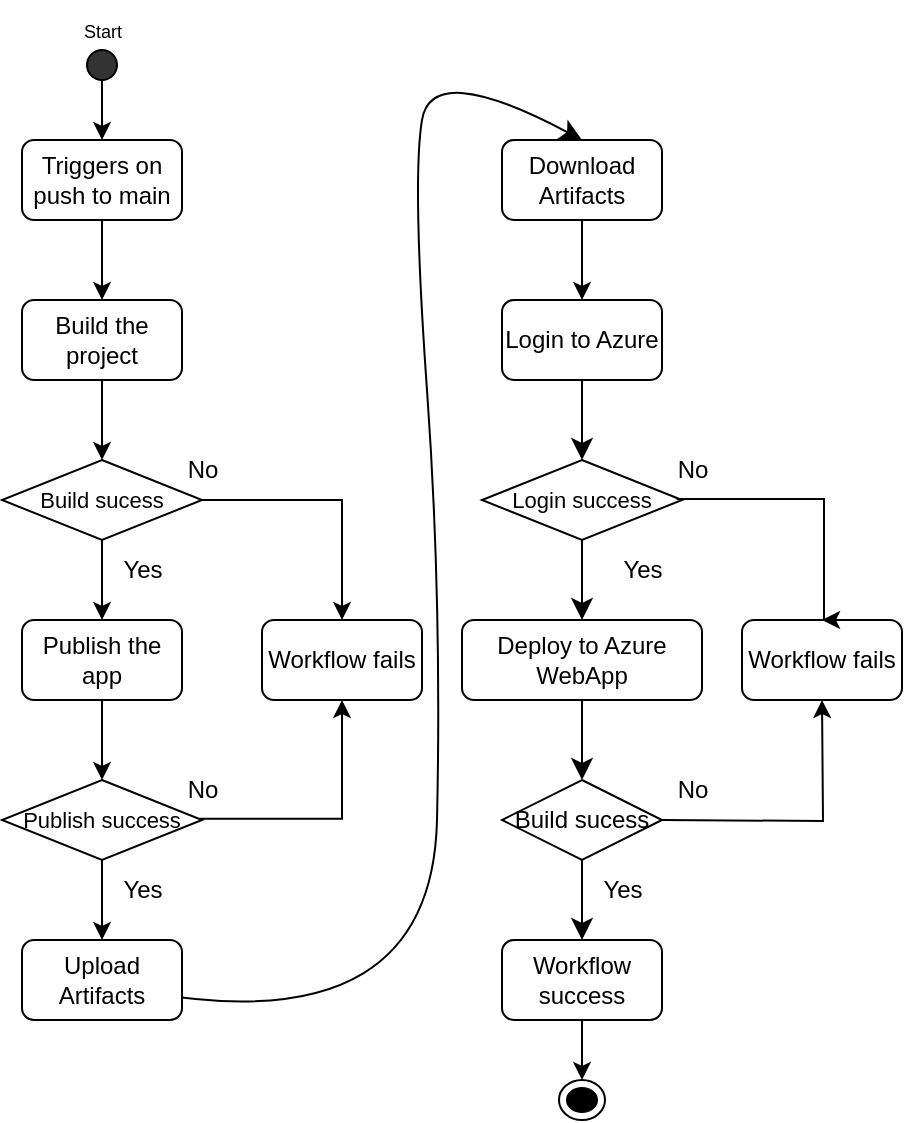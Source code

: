 <mxfile scale="1" border="0" version="25.0.3">
  <diagram name="Page-1" id="L7kBVt3ygbgKDzqkJIGm">
    <mxGraphModel dx="794" dy="1558" grid="1" gridSize="10" guides="1" tooltips="1" connect="1" arrows="1" fold="1" page="1" pageScale="1" pageWidth="850" pageHeight="1100" math="0" shadow="0">
      <root>
        <mxCell id="0" />
        <mxCell id="1" parent="0" />
        <mxCell id="zREkq2Iv-WG40bBr67gD-1" style="edgeStyle=orthogonalEdgeStyle;rounded=0;orthogonalLoop=1;jettySize=auto;html=1;exitX=0.5;exitY=1;exitDx=0;exitDy=0;" parent="1" source="zREkq2Iv-WG40bBr67gD-2" target="zREkq2Iv-WG40bBr67gD-4" edge="1">
          <mxGeometry relative="1" as="geometry" />
        </mxCell>
        <mxCell id="zREkq2Iv-WG40bBr67gD-2" value="&lt;font face=&quot;Helvetica&quot; style=&quot;font-size: 12px;&quot;&gt;Triggers on push to main&lt;/font&gt;" style="rounded=1;whiteSpace=wrap;html=1;" parent="1" vertex="1">
          <mxGeometry x="320" y="40" width="80" height="40" as="geometry" />
        </mxCell>
        <mxCell id="zREkq2Iv-WG40bBr67gD-3" style="edgeStyle=orthogonalEdgeStyle;rounded=0;orthogonalLoop=1;jettySize=auto;html=1;exitX=0.5;exitY=1;exitDx=0;exitDy=0;entryX=0.5;entryY=0;entryDx=0;entryDy=0;" parent="1" source="zREkq2Iv-WG40bBr67gD-4" target="zREkq2Iv-WG40bBr67gD-7" edge="1">
          <mxGeometry relative="1" as="geometry" />
        </mxCell>
        <mxCell id="zREkq2Iv-WG40bBr67gD-4" value="&lt;font face=&quot;Helvetica&quot; style=&quot;font-size: 12px;&quot;&gt;Build the project&lt;/font&gt;" style="rounded=1;whiteSpace=wrap;html=1;" parent="1" vertex="1">
          <mxGeometry x="320" y="120" width="80" height="40" as="geometry" />
        </mxCell>
        <mxCell id="zREkq2Iv-WG40bBr67gD-5" style="edgeStyle=orthogonalEdgeStyle;rounded=0;orthogonalLoop=1;jettySize=auto;html=1;exitX=0.5;exitY=1;exitDx=0;exitDy=0;entryX=0.5;entryY=0;entryDx=0;entryDy=0;" parent="1" source="zREkq2Iv-WG40bBr67gD-7" target="zREkq2Iv-WG40bBr67gD-9" edge="1">
          <mxGeometry relative="1" as="geometry" />
        </mxCell>
        <mxCell id="zREkq2Iv-WG40bBr67gD-6" style="edgeStyle=orthogonalEdgeStyle;rounded=0;orthogonalLoop=1;jettySize=auto;html=1;exitX=1;exitY=0.5;exitDx=0;exitDy=0;" parent="1" source="zREkq2Iv-WG40bBr67gD-7" target="zREkq2Iv-WG40bBr67gD-13" edge="1">
          <mxGeometry relative="1" as="geometry" />
        </mxCell>
        <mxCell id="zREkq2Iv-WG40bBr67gD-7" value="&lt;font face=&quot;Helvetica&quot; style=&quot;font-size: 11px;&quot;&gt;Build sucess&lt;/font&gt;" style="rhombus;whiteSpace=wrap;html=1;" parent="1" vertex="1">
          <mxGeometry x="310" y="200" width="100" height="40" as="geometry" />
        </mxCell>
        <mxCell id="zREkq2Iv-WG40bBr67gD-8" style="edgeStyle=orthogonalEdgeStyle;rounded=0;orthogonalLoop=1;jettySize=auto;html=1;exitX=0.5;exitY=1;exitDx=0;exitDy=0;entryX=0.5;entryY=0;entryDx=0;entryDy=0;" parent="1" source="zREkq2Iv-WG40bBr67gD-9" target="zREkq2Iv-WG40bBr67gD-12" edge="1">
          <mxGeometry relative="1" as="geometry" />
        </mxCell>
        <mxCell id="zREkq2Iv-WG40bBr67gD-9" value="&lt;font face=&quot;Helvetica&quot; style=&quot;font-size: 12px;&quot;&gt;Publish the app&lt;/font&gt;" style="rounded=1;whiteSpace=wrap;html=1;" parent="1" vertex="1">
          <mxGeometry x="320" y="280" width="80" height="40" as="geometry" />
        </mxCell>
        <mxCell id="zREkq2Iv-WG40bBr67gD-10" style="edgeStyle=orthogonalEdgeStyle;rounded=0;orthogonalLoop=1;jettySize=auto;html=1;exitX=0.5;exitY=1;exitDx=0;exitDy=0;entryX=0.5;entryY=0;entryDx=0;entryDy=0;" parent="1" source="zREkq2Iv-WG40bBr67gD-12" target="zREkq2Iv-WG40bBr67gD-15" edge="1">
          <mxGeometry relative="1" as="geometry" />
        </mxCell>
        <mxCell id="zREkq2Iv-WG40bBr67gD-12" value="&lt;font face=&quot;Helvetica&quot; style=&quot;font-size: 11px;&quot;&gt;Publish success&lt;/font&gt;" style="rhombus;whiteSpace=wrap;html=1;" parent="1" vertex="1">
          <mxGeometry x="310" y="360" width="100" height="40" as="geometry" />
        </mxCell>
        <mxCell id="zREkq2Iv-WG40bBr67gD-13" value="&lt;font face=&quot;Helvetica&quot; style=&quot;font-size: 12px;&quot;&gt;Workflow fails&lt;/font&gt;" style="rounded=1;whiteSpace=wrap;html=1;" parent="1" vertex="1">
          <mxGeometry x="440" y="280" width="80" height="40" as="geometry" />
        </mxCell>
        <mxCell id="zREkq2Iv-WG40bBr67gD-14" value="&lt;font style=&quot;font-size: 12px;&quot;&gt;Yes&lt;/font&gt;" style="text;html=1;align=center;verticalAlign=middle;resizable=0;points=[];autosize=1;strokeColor=none;fillColor=none;" parent="1" vertex="1">
          <mxGeometry x="360" y="400" width="40" height="30" as="geometry" />
        </mxCell>
        <mxCell id="KEmBIlzNgwS8KFLyiNVz-3" style="edgeStyle=none;curved=1;rounded=0;orthogonalLoop=1;jettySize=auto;html=1;fontSize=12;startSize=8;endSize=8;entryX=0.5;entryY=0;entryDx=0;entryDy=0;" parent="1" edge="1">
          <mxGeometry relative="1" as="geometry">
            <mxPoint x="600.0" y="40" as="targetPoint" />
            <mxPoint x="385" y="466.667" as="sourcePoint" />
            <Array as="points">
              <mxPoint x="525" y="490" />
              <mxPoint x="530" y="270" />
              <mxPoint x="515" y="60" />
              <mxPoint x="525" />
            </Array>
          </mxGeometry>
        </mxCell>
        <mxCell id="zREkq2Iv-WG40bBr67gD-15" value="&lt;font style=&quot;font-size: 12px;&quot; face=&quot;Helvetica&quot;&gt;Upload Artifacts&lt;/font&gt;" style="rounded=1;whiteSpace=wrap;html=1;" parent="1" vertex="1">
          <mxGeometry x="320" y="440" width="80" height="40" as="geometry" />
        </mxCell>
        <mxCell id="zREkq2Iv-WG40bBr67gD-16" value="&lt;font style=&quot;font-size: 12px;&quot;&gt;Yes&lt;/font&gt;" style="text;html=1;align=center;verticalAlign=middle;resizable=0;points=[];autosize=1;strokeColor=none;fillColor=none;" parent="1" vertex="1">
          <mxGeometry x="360" y="240" width="40" height="30" as="geometry" />
        </mxCell>
        <mxCell id="zREkq2Iv-WG40bBr67gD-17" value="&lt;font face=&quot;Helvetica&quot; style=&quot;font-size: 12px;&quot;&gt;No&lt;/font&gt;" style="text;html=1;align=center;verticalAlign=middle;resizable=0;points=[];autosize=1;strokeColor=none;fillColor=none;" parent="1" vertex="1">
          <mxGeometry x="390" y="190" width="40" height="30" as="geometry" />
        </mxCell>
        <mxCell id="zREkq2Iv-WG40bBr67gD-19" style="edgeStyle=orthogonalEdgeStyle;rounded=0;orthogonalLoop=1;jettySize=auto;html=1;exitX=0.5;exitY=1;exitDx=0;exitDy=0;entryX=0.5;entryY=0;entryDx=0;entryDy=0;" parent="1" source="zREkq2Iv-WG40bBr67gD-20" target="zREkq2Iv-WG40bBr67gD-2" edge="1">
          <mxGeometry relative="1" as="geometry" />
        </mxCell>
        <mxCell id="zREkq2Iv-WG40bBr67gD-20" value="" style="ellipse;whiteSpace=wrap;html=1;aspect=fixed;fillColor=#333333;" parent="1" vertex="1">
          <mxGeometry x="352.5" y="-5" width="15" height="15" as="geometry" />
        </mxCell>
        <mxCell id="zREkq2Iv-WG40bBr67gD-21" value="&lt;font style=&quot;font-size: 9px;&quot;&gt;Start&lt;/font&gt;" style="text;html=1;align=center;verticalAlign=middle;resizable=0;points=[];autosize=1;strokeColor=none;fillColor=none;" parent="1" vertex="1">
          <mxGeometry x="340" y="-30" width="40" height="30" as="geometry" />
        </mxCell>
        <mxCell id="zREkq2Iv-WG40bBr67gD-28" style="edgeStyle=orthogonalEdgeStyle;rounded=0;orthogonalLoop=1;jettySize=auto;html=1;exitX=0.46;exitY=0.981;exitDx=0;exitDy=0;exitPerimeter=0;" parent="1" source="zREkq2Iv-WG40bBr67gD-29" edge="1">
          <mxGeometry relative="1" as="geometry">
            <mxPoint x="400" y="380" as="sourcePoint" />
            <mxPoint x="480" y="320" as="targetPoint" />
            <Array as="points">
              <mxPoint x="480" y="379" />
            </Array>
          </mxGeometry>
        </mxCell>
        <mxCell id="zREkq2Iv-WG40bBr67gD-29" value="&lt;font face=&quot;Helvetica&quot; style=&quot;font-size: 12px;&quot;&gt;No&lt;/font&gt;" style="text;html=1;align=center;verticalAlign=middle;resizable=0;points=[];autosize=1;strokeColor=none;fillColor=none;" parent="1" vertex="1">
          <mxGeometry x="390" y="350" width="40" height="30" as="geometry" />
        </mxCell>
        <mxCell id="KEmBIlzNgwS8KFLyiNVz-9" style="edgeStyle=none;curved=1;rounded=0;orthogonalLoop=1;jettySize=auto;html=1;exitX=0.5;exitY=1;exitDx=0;exitDy=0;entryX=0.5;entryY=0;entryDx=0;entryDy=0;fontSize=12;startSize=8;endSize=8;" parent="1" source="KEmBIlzNgwS8KFLyiNVz-12" target="KEmBIlzNgwS8KFLyiNVz-6" edge="1">
          <mxGeometry relative="1" as="geometry" />
        </mxCell>
        <mxCell id="zREkq2Iv-WG40bBr67gD-30" value="&lt;font face=&quot;Helvetica&quot; style=&quot;font-size: 12px;&quot;&gt;Deploy to Azure WebApp&lt;/font&gt;" style="rounded=1;whiteSpace=wrap;html=1;" parent="1" vertex="1">
          <mxGeometry x="540" y="280" width="120" height="40" as="geometry" />
        </mxCell>
        <mxCell id="KEmBIlzNgwS8KFLyiNVz-8" style="edgeStyle=none;curved=1;rounded=0;orthogonalLoop=1;jettySize=auto;html=1;exitX=0.5;exitY=1;exitDx=0;exitDy=0;entryX=0.5;entryY=0;entryDx=0;entryDy=0;fontSize=12;startSize=8;endSize=8;" parent="1" source="KEmBIlzNgwS8KFLyiNVz-5" target="KEmBIlzNgwS8KFLyiNVz-10" edge="1">
          <mxGeometry relative="1" as="geometry" />
        </mxCell>
        <mxCell id="KEmBIlzNgwS8KFLyiNVz-5" value="&lt;font style=&quot;font-size: 12px;&quot;&gt;Login to Azure&lt;/font&gt;" style="rounded=1;whiteSpace=wrap;html=1;" parent="1" vertex="1">
          <mxGeometry x="560" y="120" width="80" height="40" as="geometry" />
        </mxCell>
        <mxCell id="PIa_6D7xu4vRjmBjhz7t-2" style="edgeStyle=orthogonalEdgeStyle;rounded=0;orthogonalLoop=1;jettySize=auto;html=1;exitX=0.5;exitY=1;exitDx=0;exitDy=0;entryX=0.5;entryY=0;entryDx=0;entryDy=0;" parent="1" source="KEmBIlzNgwS8KFLyiNVz-6" target="PIa_6D7xu4vRjmBjhz7t-1" edge="1">
          <mxGeometry relative="1" as="geometry" />
        </mxCell>
        <mxCell id="KEmBIlzNgwS8KFLyiNVz-6" value="&lt;font face=&quot;Helvetica&quot; style=&quot;font-size: 12px;&quot;&gt;Workflow success&lt;/font&gt;" style="rounded=1;whiteSpace=wrap;html=1;" parent="1" vertex="1">
          <mxGeometry x="560" y="440" width="80" height="40" as="geometry" />
        </mxCell>
        <mxCell id="KEmBIlzNgwS8KFLyiNVz-11" style="edgeStyle=none;curved=1;rounded=0;orthogonalLoop=1;jettySize=auto;html=1;exitX=0.5;exitY=1;exitDx=0;exitDy=0;entryX=0.5;entryY=0;entryDx=0;entryDy=0;fontSize=12;startSize=8;endSize=8;" parent="1" source="KEmBIlzNgwS8KFLyiNVz-10" target="zREkq2Iv-WG40bBr67gD-30" edge="1">
          <mxGeometry relative="1" as="geometry" />
        </mxCell>
        <mxCell id="KEmBIlzNgwS8KFLyiNVz-10" value="&lt;font face=&quot;Helvetica&quot; style=&quot;font-size: 11px;&quot;&gt;Login success&lt;/font&gt;" style="rhombus;whiteSpace=wrap;html=1;" parent="1" vertex="1">
          <mxGeometry x="550" y="200" width="100" height="40" as="geometry" />
        </mxCell>
        <mxCell id="KEmBIlzNgwS8KFLyiNVz-13" value="" style="edgeStyle=none;curved=1;rounded=0;orthogonalLoop=1;jettySize=auto;html=1;exitX=0.5;exitY=1;exitDx=0;exitDy=0;entryX=0.5;entryY=0;entryDx=0;entryDy=0;fontSize=12;startSize=8;endSize=8;" parent="1" source="zREkq2Iv-WG40bBr67gD-30" target="KEmBIlzNgwS8KFLyiNVz-12" edge="1">
          <mxGeometry relative="1" as="geometry">
            <mxPoint x="600" y="320" as="sourcePoint" />
            <mxPoint x="600" y="440" as="targetPoint" />
          </mxGeometry>
        </mxCell>
        <mxCell id="KEmBIlzNgwS8KFLyiNVz-12" value="&lt;font face=&quot;Helvetica&quot; style=&quot;font-size: 12px;&quot;&gt;Build sucess&lt;/font&gt;" style="rhombus;whiteSpace=wrap;html=1;" parent="1" vertex="1">
          <mxGeometry x="560" y="360" width="80" height="40" as="geometry" />
        </mxCell>
        <mxCell id="KEmBIlzNgwS8KFLyiNVz-14" value="&lt;font style=&quot;font-size: 12px;&quot;&gt;Workflow fails&lt;/font&gt;" style="rounded=1;whiteSpace=wrap;html=1;" parent="1" vertex="1">
          <mxGeometry x="680" y="280" width="80" height="40" as="geometry" />
        </mxCell>
        <mxCell id="KEmBIlzNgwS8KFLyiNVz-15" style="edgeStyle=orthogonalEdgeStyle;rounded=0;orthogonalLoop=1;jettySize=auto;html=1;exitX=1;exitY=0.5;exitDx=0;exitDy=0;" parent="1" edge="1">
          <mxGeometry relative="1" as="geometry">
            <mxPoint x="640" y="380" as="sourcePoint" />
            <mxPoint x="720" y="320" as="targetPoint" />
          </mxGeometry>
        </mxCell>
        <mxCell id="KEmBIlzNgwS8KFLyiNVz-16" style="edgeStyle=orthogonalEdgeStyle;rounded=0;orthogonalLoop=1;jettySize=auto;html=1;exitX=0.308;exitY=0.982;exitDx=0;exitDy=0;exitPerimeter=0;" parent="1" source="KEmBIlzNgwS8KFLyiNVz-17" edge="1">
          <mxGeometry relative="1" as="geometry">
            <mxPoint x="640" y="220" as="sourcePoint" />
            <mxPoint x="720" y="280" as="targetPoint" />
            <Array as="points">
              <mxPoint x="721" y="220" />
              <mxPoint x="721" y="280" />
            </Array>
          </mxGeometry>
        </mxCell>
        <mxCell id="KEmBIlzNgwS8KFLyiNVz-17" value="&lt;font face=&quot;Helvetica&quot; style=&quot;font-size: 12px;&quot;&gt;No&lt;/font&gt;" style="text;html=1;align=center;verticalAlign=middle;resizable=0;points=[];autosize=1;strokeColor=none;fillColor=none;" parent="1" vertex="1">
          <mxGeometry x="635" y="190" width="40" height="30" as="geometry" />
        </mxCell>
        <mxCell id="KEmBIlzNgwS8KFLyiNVz-18" value="&lt;font face=&quot;Helvetica&quot; style=&quot;font-size: 12px;&quot;&gt;Yes&lt;/font&gt;" style="text;html=1;align=center;verticalAlign=middle;resizable=0;points=[];autosize=1;strokeColor=none;fillColor=none;" parent="1" vertex="1">
          <mxGeometry x="610" y="240" width="40" height="30" as="geometry" />
        </mxCell>
        <mxCell id="KEmBIlzNgwS8KFLyiNVz-19" value="&lt;font face=&quot;Helvetica&quot; style=&quot;font-size: 12px;&quot;&gt;Yes&lt;/font&gt;" style="text;html=1;align=center;verticalAlign=middle;resizable=0;points=[];autosize=1;strokeColor=none;fillColor=none;" parent="1" vertex="1">
          <mxGeometry x="600" y="400" width="40" height="30" as="geometry" />
        </mxCell>
        <mxCell id="KEmBIlzNgwS8KFLyiNVz-20" value="&lt;font face=&quot;Helvetica&quot; style=&quot;font-size: 12px;&quot;&gt;No&lt;/font&gt;" style="text;html=1;align=center;verticalAlign=middle;resizable=0;points=[];autosize=1;strokeColor=none;fillColor=none;" parent="1" vertex="1">
          <mxGeometry x="635" y="350" width="40" height="30" as="geometry" />
        </mxCell>
        <mxCell id="PIa_6D7xu4vRjmBjhz7t-1" value="" style="ellipse;html=1;shape=endState;fillColor=strokeColor;" parent="1" vertex="1">
          <mxGeometry x="588.5" y="510" width="23" height="20" as="geometry" />
        </mxCell>
        <mxCell id="IYKkhmXsN_4ExwPDYqca-2" style="edgeStyle=orthogonalEdgeStyle;rounded=0;orthogonalLoop=1;jettySize=auto;html=1;exitX=0.5;exitY=1;exitDx=0;exitDy=0;entryX=0.5;entryY=0;entryDx=0;entryDy=0;" parent="1" source="IYKkhmXsN_4ExwPDYqca-1" target="KEmBIlzNgwS8KFLyiNVz-5" edge="1">
          <mxGeometry relative="1" as="geometry" />
        </mxCell>
        <mxCell id="IYKkhmXsN_4ExwPDYqca-1" value="&lt;font style=&quot;font-size: 12px;&quot;&gt;Download Artifacts&lt;/font&gt;" style="rounded=1;whiteSpace=wrap;html=1;" parent="1" vertex="1">
          <mxGeometry x="560" y="40" width="80" height="40" as="geometry" />
        </mxCell>
      </root>
    </mxGraphModel>
  </diagram>
</mxfile>
